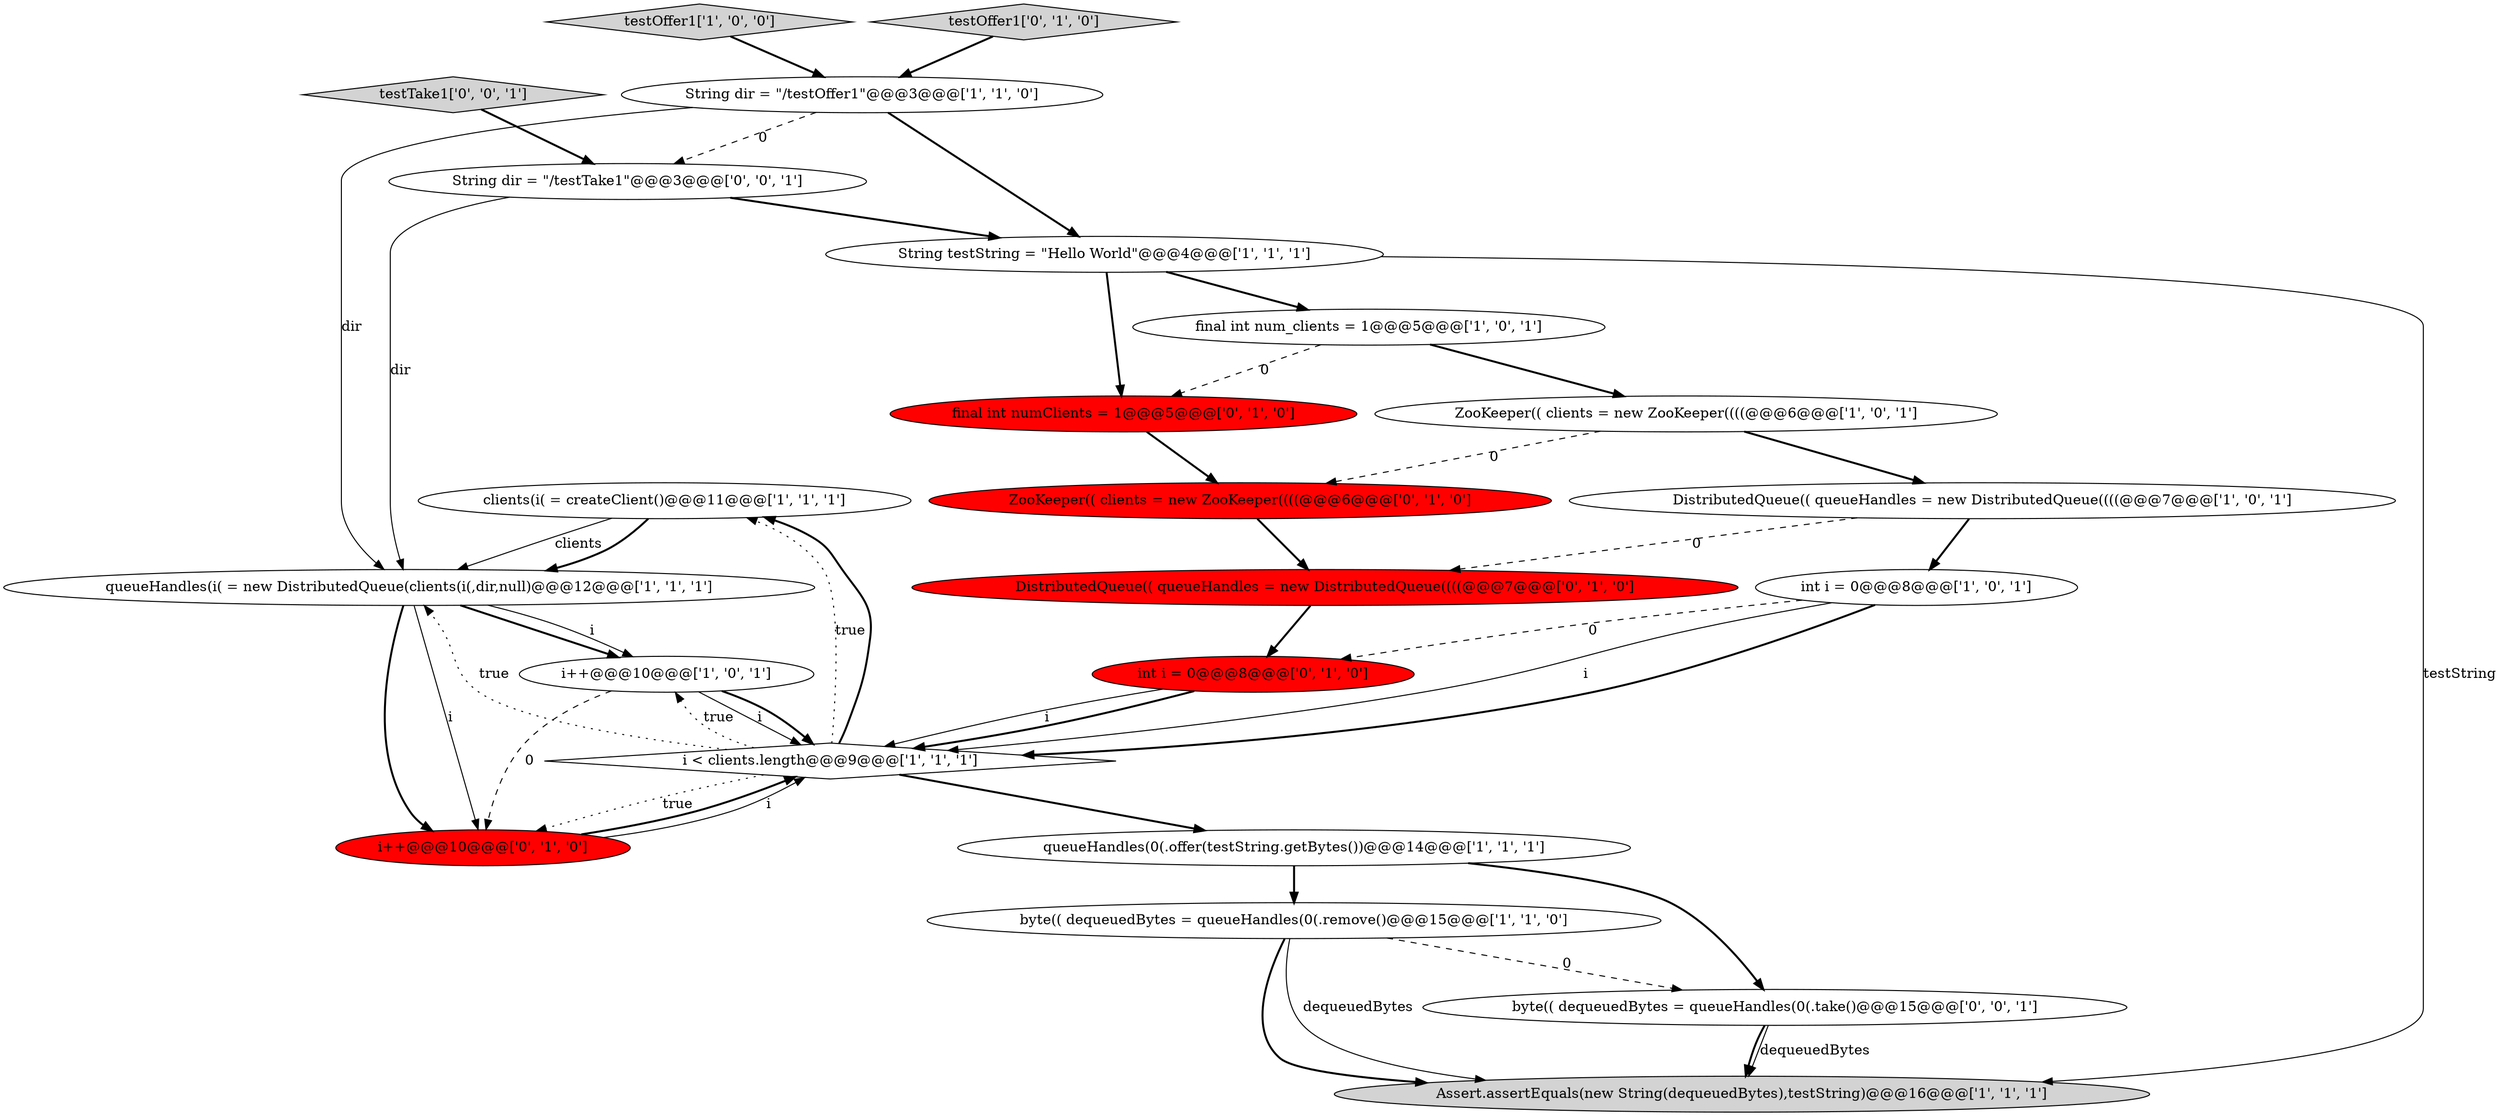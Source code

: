 digraph {
12 [style = filled, label = "clients(i( = createClient()@@@11@@@['1', '1', '1']", fillcolor = white, shape = ellipse image = "AAA0AAABBB1BBB"];
13 [style = filled, label = "queueHandles(i( = new DistributedQueue(clients(i(,dir,null)@@@12@@@['1', '1', '1']", fillcolor = white, shape = ellipse image = "AAA0AAABBB1BBB"];
4 [style = filled, label = "ZooKeeper(( clients = new ZooKeeper((((@@@6@@@['1', '0', '1']", fillcolor = white, shape = ellipse image = "AAA0AAABBB1BBB"];
16 [style = filled, label = "int i = 0@@@8@@@['0', '1', '0']", fillcolor = red, shape = ellipse image = "AAA1AAABBB2BBB"];
21 [style = filled, label = "byte(( dequeuedBytes = queueHandles(0(.take()@@@15@@@['0', '0', '1']", fillcolor = white, shape = ellipse image = "AAA0AAABBB3BBB"];
10 [style = filled, label = "i++@@@10@@@['1', '0', '1']", fillcolor = white, shape = ellipse image = "AAA0AAABBB1BBB"];
22 [style = filled, label = "String dir = \"/testTake1\"@@@3@@@['0', '0', '1']", fillcolor = white, shape = ellipse image = "AAA0AAABBB3BBB"];
9 [style = filled, label = "testOffer1['1', '0', '0']", fillcolor = lightgray, shape = diamond image = "AAA0AAABBB1BBB"];
18 [style = filled, label = "ZooKeeper(( clients = new ZooKeeper((((@@@6@@@['0', '1', '0']", fillcolor = red, shape = ellipse image = "AAA1AAABBB2BBB"];
6 [style = filled, label = "DistributedQueue(( queueHandles = new DistributedQueue((((@@@7@@@['1', '0', '1']", fillcolor = white, shape = ellipse image = "AAA0AAABBB1BBB"];
2 [style = filled, label = "queueHandles(0(.offer(testString.getBytes())@@@14@@@['1', '1', '1']", fillcolor = white, shape = ellipse image = "AAA0AAABBB1BBB"];
8 [style = filled, label = "final int num_clients = 1@@@5@@@['1', '0', '1']", fillcolor = white, shape = ellipse image = "AAA0AAABBB1BBB"];
5 [style = filled, label = "i < clients.length@@@9@@@['1', '1', '1']", fillcolor = white, shape = diamond image = "AAA0AAABBB1BBB"];
0 [style = filled, label = "String testString = \"Hello World\"@@@4@@@['1', '1', '1']", fillcolor = white, shape = ellipse image = "AAA0AAABBB1BBB"];
17 [style = filled, label = "DistributedQueue(( queueHandles = new DistributedQueue((((@@@7@@@['0', '1', '0']", fillcolor = red, shape = ellipse image = "AAA1AAABBB2BBB"];
20 [style = filled, label = "testTake1['0', '0', '1']", fillcolor = lightgray, shape = diamond image = "AAA0AAABBB3BBB"];
1 [style = filled, label = "String dir = \"/testOffer1\"@@@3@@@['1', '1', '0']", fillcolor = white, shape = ellipse image = "AAA0AAABBB1BBB"];
11 [style = filled, label = "int i = 0@@@8@@@['1', '0', '1']", fillcolor = white, shape = ellipse image = "AAA0AAABBB1BBB"];
19 [style = filled, label = "i++@@@10@@@['0', '1', '0']", fillcolor = red, shape = ellipse image = "AAA1AAABBB2BBB"];
3 [style = filled, label = "byte(( dequeuedBytes = queueHandles(0(.remove()@@@15@@@['1', '1', '0']", fillcolor = white, shape = ellipse image = "AAA0AAABBB1BBB"];
14 [style = filled, label = "testOffer1['0', '1', '0']", fillcolor = lightgray, shape = diamond image = "AAA0AAABBB2BBB"];
7 [style = filled, label = "Assert.assertEquals(new String(dequeuedBytes),testString)@@@16@@@['1', '1', '1']", fillcolor = lightgray, shape = ellipse image = "AAA0AAABBB1BBB"];
15 [style = filled, label = "final int numClients = 1@@@5@@@['0', '1', '0']", fillcolor = red, shape = ellipse image = "AAA1AAABBB2BBB"];
13->10 [style = bold, label=""];
4->18 [style = dashed, label="0"];
10->5 [style = solid, label="i"];
3->21 [style = dashed, label="0"];
4->6 [style = bold, label=""];
11->16 [style = dashed, label="0"];
10->19 [style = dashed, label="0"];
5->10 [style = dotted, label="true"];
5->19 [style = dotted, label="true"];
12->13 [style = solid, label="clients"];
2->3 [style = bold, label=""];
8->15 [style = dashed, label="0"];
18->17 [style = bold, label=""];
0->7 [style = solid, label="testString"];
6->17 [style = dashed, label="0"];
1->0 [style = bold, label=""];
5->12 [style = dotted, label="true"];
11->5 [style = solid, label="i"];
15->18 [style = bold, label=""];
0->15 [style = bold, label=""];
22->13 [style = solid, label="dir"];
14->1 [style = bold, label=""];
21->7 [style = solid, label="dequeuedBytes"];
1->22 [style = dashed, label="0"];
20->22 [style = bold, label=""];
19->5 [style = bold, label=""];
12->13 [style = bold, label=""];
11->5 [style = bold, label=""];
5->2 [style = bold, label=""];
13->19 [style = bold, label=""];
13->10 [style = solid, label="i"];
16->5 [style = solid, label="i"];
5->13 [style = dotted, label="true"];
10->5 [style = bold, label=""];
22->0 [style = bold, label=""];
13->19 [style = solid, label="i"];
5->12 [style = bold, label=""];
3->7 [style = bold, label=""];
19->5 [style = solid, label="i"];
2->21 [style = bold, label=""];
1->13 [style = solid, label="dir"];
6->11 [style = bold, label=""];
0->8 [style = bold, label=""];
16->5 [style = bold, label=""];
21->7 [style = bold, label=""];
8->4 [style = bold, label=""];
9->1 [style = bold, label=""];
3->7 [style = solid, label="dequeuedBytes"];
17->16 [style = bold, label=""];
}
